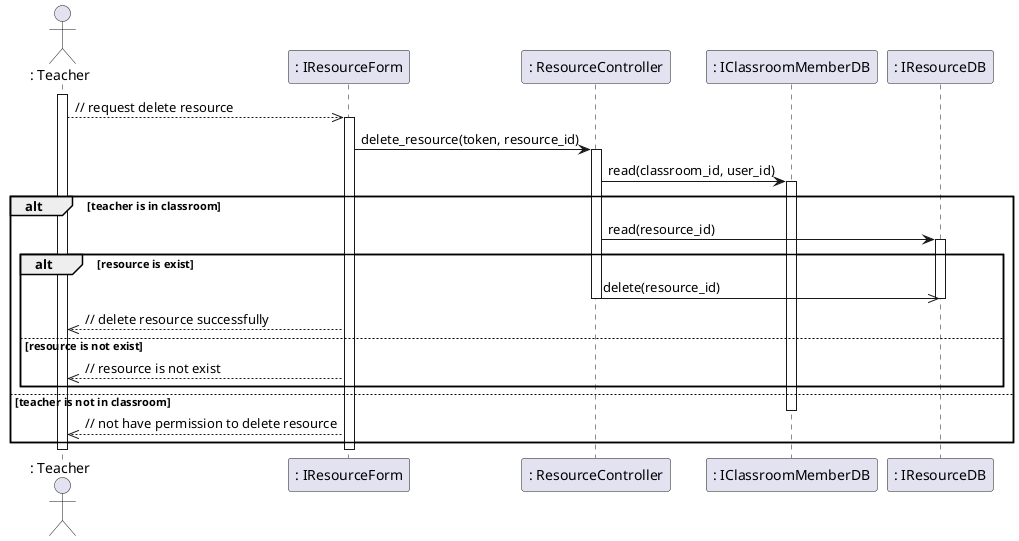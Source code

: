 @startuml deleteResource

actor ": Teacher"
activate ": Teacher"

": Teacher" -->> ": IResourceForm": // request delete resource
activate ": IResourceForm"
": IResourceForm" -> ": ResourceController": delete_resource(token, resource_id)
activate ": ResourceController"
": ResourceController" -> ": IClassroomMemberDB": read(classroom_id, user_id)
activate ": IClassroomMemberDB"
alt teacher is in classroom
    ": ResourceController" -> ": IResourceDB": read(resource_id)
    activate ": IResourceDB"
    alt resource is exist
        ": ResourceController" ->> ": IResourceDB": delete(resource_id)
        deactivate ": ResourceController"
        deactivate ": IResourceDB"
        ": IResourceForm" -->> ": Teacher": // delete resource successfully
    else resource is not exist
        ": IResourceForm" -->> ": Teacher": // resource is not exist
    end
else teacher is not in classroom
    deactivate ": IClassroomMemberDB"
    ": IResourceForm" -->> ": Teacher": // not have permission to delete resource
end

deactivate ": Teacher"
deactivate ": IResourceForm"


@enduml